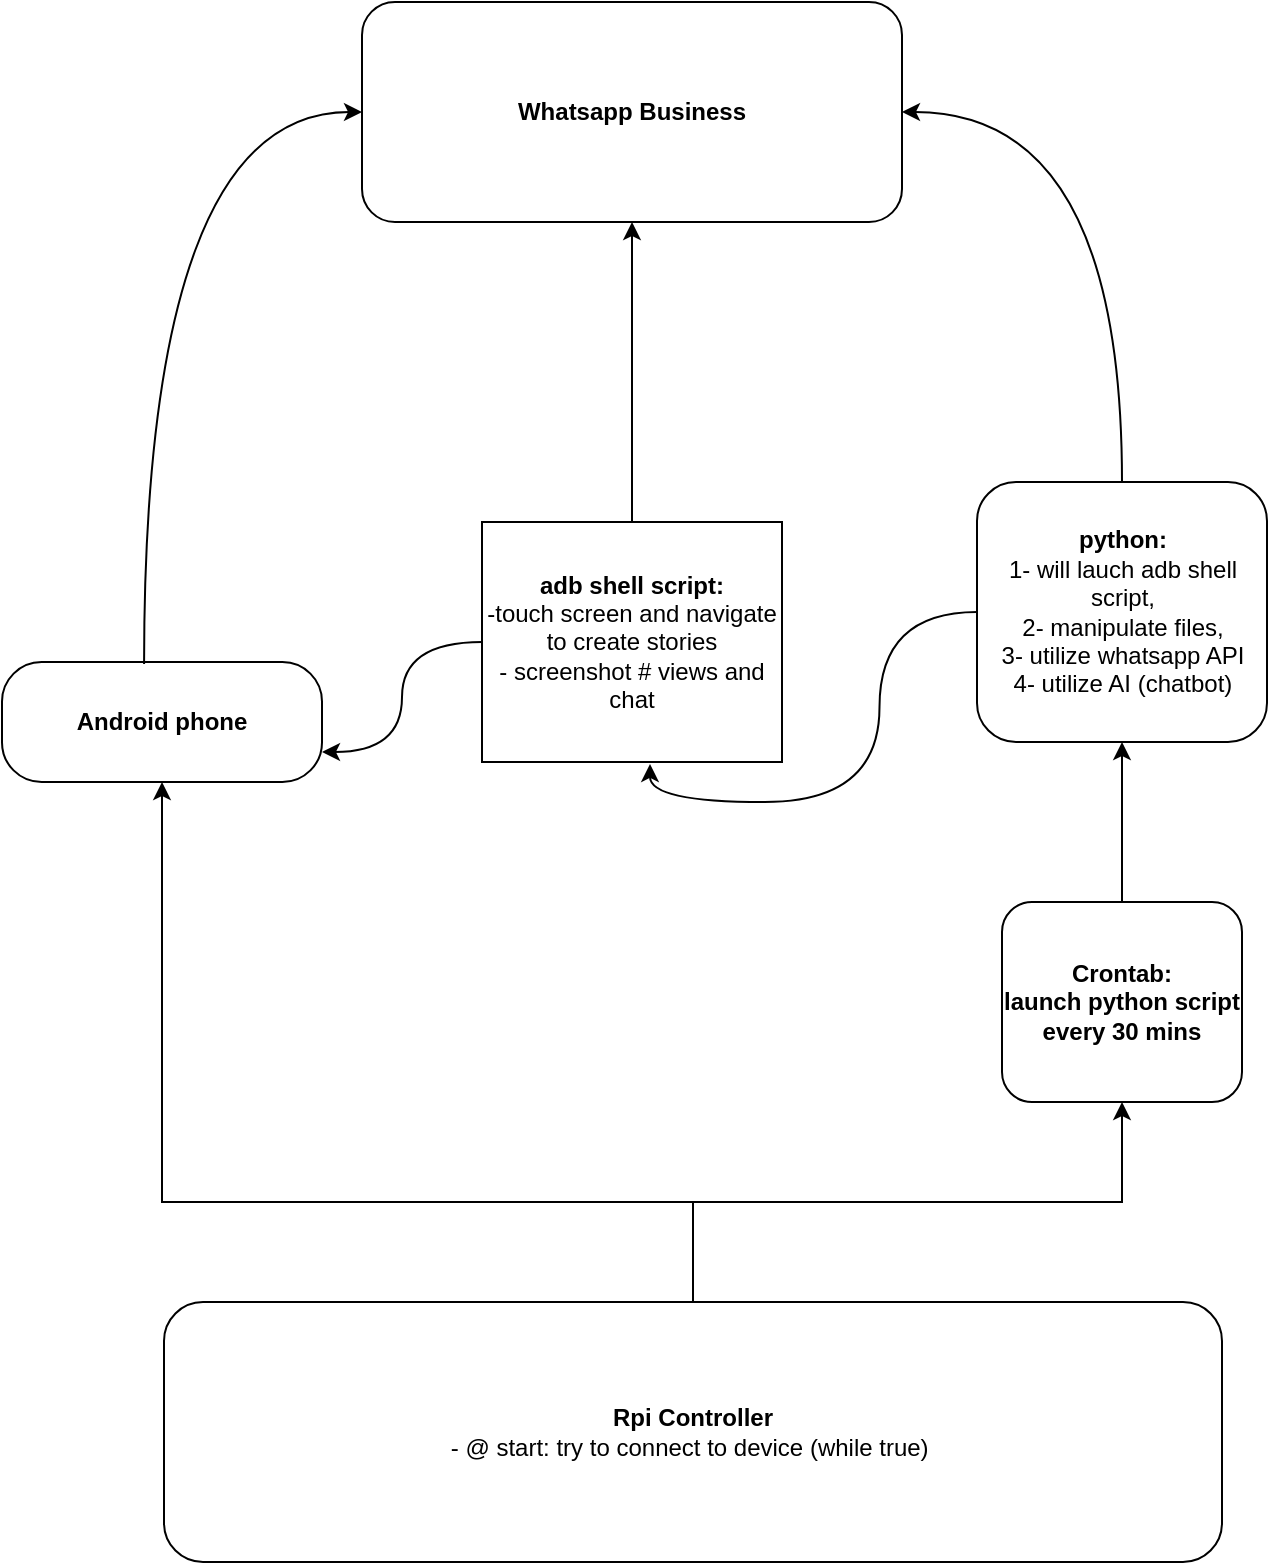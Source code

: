 <mxfile version="20.3.0" type="device" pages="3"><diagram id="fQzTnLMZr0oeQ_iGrPA_" name="lvl 0: Overview"><mxGraphModel dx="1870" dy="857" grid="1" gridSize="10" guides="1" tooltips="1" connect="1" arrows="1" fold="1" page="1" pageScale="1" pageWidth="850" pageHeight="1100" math="0" shadow="0"><root><mxCell id="0"/><mxCell id="1" parent="0"/><mxCell id="lvGuIVhpEG7LHq2Fy3bW-6" value="" style="edgeStyle=orthogonalEdgeStyle;rounded=0;orthogonalLoop=1;jettySize=auto;html=1;exitX=0.5;exitY=0;exitDx=0;exitDy=0;" parent="1" source="lvGuIVhpEG7LHq2Fy3bW-1" target="lvGuIVhpEG7LHq2Fy3bW-5" edge="1"><mxGeometry relative="1" as="geometry"><Array as="points"><mxPoint x="461" y="760"/><mxPoint x="195" y="760"/></Array></mxGeometry></mxCell><mxCell id="c8yaSzMgPAG63DoacE5f-1" style="edgeStyle=orthogonalEdgeStyle;rounded=0;orthogonalLoop=1;jettySize=auto;html=1;entryX=0.5;entryY=1;entryDx=0;entryDy=0;" parent="1" source="lvGuIVhpEG7LHq2Fy3bW-1" target="c8yaSzMgPAG63DoacE5f-2" edge="1"><mxGeometry relative="1" as="geometry"><mxPoint x="625" y="700" as="targetPoint"/></mxGeometry></mxCell><mxCell id="lvGuIVhpEG7LHq2Fy3bW-1" value="&lt;b&gt;Rpi Controller&lt;/b&gt;&lt;br&gt;- @ start: try to connect to device (while true)&amp;nbsp;" style="rounded=1;whiteSpace=wrap;html=1;" parent="1" vertex="1"><mxGeometry x="196" y="810" width="529" height="130" as="geometry"/></mxCell><mxCell id="lvGuIVhpEG7LHq2Fy3bW-5" value="&lt;div&gt;&lt;b&gt;Android phone&lt;/b&gt;&lt;/div&gt;" style="rounded=1;whiteSpace=wrap;html=1;arcSize=33;" parent="1" vertex="1"><mxGeometry x="115" y="490" width="160" height="60" as="geometry"/></mxCell><mxCell id="lvGuIVhpEG7LHq2Fy3bW-8" value="&lt;b&gt;Whatsapp Business&lt;/b&gt;" style="rounded=1;whiteSpace=wrap;html=1;" parent="1" vertex="1"><mxGeometry x="295" y="160" width="270" height="110" as="geometry"/></mxCell><mxCell id="lvGuIVhpEG7LHq2Fy3bW-30" style="edgeStyle=orthogonalEdgeStyle;curved=1;orthogonalLoop=1;jettySize=auto;html=1;entryX=0.56;entryY=1.008;entryDx=0;entryDy=0;entryPerimeter=0;" parent="1" source="lvGuIVhpEG7LHq2Fy3bW-10" target="lvGuIVhpEG7LHq2Fy3bW-15" edge="1"><mxGeometry relative="1" as="geometry"/></mxCell><mxCell id="lvGuIVhpEG7LHq2Fy3bW-10" value="&lt;b&gt;python:&lt;/b&gt;&lt;br&gt;1- will lauch adb shell script, &lt;br&gt;2- manipulate files,&lt;br&gt;3- utilize whatsapp API&lt;br&gt;4- utilize AI (chatbot)" style="rounded=1;whiteSpace=wrap;html=1;" parent="1" vertex="1"><mxGeometry x="602.5" y="400" width="145" height="130" as="geometry"/></mxCell><mxCell id="lvGuIVhpEG7LHq2Fy3bW-34" style="edgeStyle=orthogonalEdgeStyle;curved=1;orthogonalLoop=1;jettySize=auto;html=1;entryX=0.5;entryY=1;entryDx=0;entryDy=0;" parent="1" source="lvGuIVhpEG7LHq2Fy3bW-15" target="lvGuIVhpEG7LHq2Fy3bW-8" edge="1"><mxGeometry relative="1" as="geometry"/></mxCell><mxCell id="lvGuIVhpEG7LHq2Fy3bW-35" style="edgeStyle=orthogonalEdgeStyle;curved=1;orthogonalLoop=1;jettySize=auto;html=1;entryX=1;entryY=0.75;entryDx=0;entryDy=0;" parent="1" source="lvGuIVhpEG7LHq2Fy3bW-15" target="lvGuIVhpEG7LHq2Fy3bW-5" edge="1"><mxGeometry relative="1" as="geometry"/></mxCell><mxCell id="lvGuIVhpEG7LHq2Fy3bW-15" value="&lt;b&gt;adb shell script:&lt;/b&gt;&lt;br&gt;-touch screen and navigate to create stories&lt;br&gt;- screenshot # views and chat" style="rounded=1;whiteSpace=wrap;html=1;arcSize=0;" parent="1" vertex="1"><mxGeometry x="355" y="420" width="150" height="120" as="geometry"/></mxCell><mxCell id="c8yaSzMgPAG63DoacE5f-3" style="edgeStyle=orthogonalEdgeStyle;rounded=0;orthogonalLoop=1;jettySize=auto;html=1;" parent="1" source="c8yaSzMgPAG63DoacE5f-2" target="lvGuIVhpEG7LHq2Fy3bW-10" edge="1"><mxGeometry relative="1" as="geometry"/></mxCell><mxCell id="c8yaSzMgPAG63DoacE5f-2" value="&lt;b&gt;Crontab:&lt;br&gt;launch python script every 30 mins&lt;br&gt;&lt;/b&gt;" style="rounded=1;whiteSpace=wrap;html=1;" parent="1" vertex="1"><mxGeometry x="615" y="610" width="120" height="100" as="geometry"/></mxCell><mxCell id="c8yaSzMgPAG63DoacE5f-6" style="edgeStyle=orthogonalEdgeStyle;curved=1;orthogonalLoop=1;jettySize=auto;html=1;exitX=0.444;exitY=0.017;exitDx=0;exitDy=0;exitPerimeter=0;entryX=0;entryY=0.5;entryDx=0;entryDy=0;" parent="1" source="lvGuIVhpEG7LHq2Fy3bW-5" target="lvGuIVhpEG7LHq2Fy3bW-8" edge="1"><mxGeometry relative="1" as="geometry"><mxPoint x="225" y="410" as="sourcePoint"/><mxPoint x="30" y="300" as="targetPoint"/></mxGeometry></mxCell><mxCell id="c8yaSzMgPAG63DoacE5f-7" style="edgeStyle=orthogonalEdgeStyle;curved=1;orthogonalLoop=1;jettySize=auto;html=1;exitX=0.5;exitY=0;exitDx=0;exitDy=0;entryX=1;entryY=0.5;entryDx=0;entryDy=0;" parent="1" source="lvGuIVhpEG7LHq2Fy3bW-10" target="lvGuIVhpEG7LHq2Fy3bW-8" edge="1"><mxGeometry relative="1" as="geometry"><mxPoint x="510.0" y="321.02" as="sourcePoint"/><mxPoint x="753.96" y="100" as="targetPoint"/></mxGeometry></mxCell></root></mxGraphModel></diagram><diagram id="JGDr9ynH4ZzEKs6SBJtl" name="lvl1: python modules"><mxGraphModel dx="1212" dy="1996" grid="1" gridSize="10" guides="1" tooltips="1" connect="1" arrows="1" fold="1" page="1" pageScale="1" pageWidth="850" pageHeight="1100" math="0" shadow="0"><root><mxCell id="0"/><mxCell id="1" parent="0"/><mxCell id="fF7c1uwyaYMLfli1pp5V-1" value="adb_controller&lt;br&gt;- launch adb scripts" style="rounded=1;whiteSpace=wrap;html=1;" parent="1" vertex="1"><mxGeometry y="310" width="145" height="120" as="geometry"/></mxCell><mxCell id="4CuNua832GrXlw8CGYYl-1" value="" style="edgeStyle=orthogonalEdgeStyle;rounded=0;orthogonalLoop=1;jettySize=auto;html=1;startArrow=none;" edge="1" parent="1" source="4CuNua832GrXlw8CGYYl-2" target="fF7c1uwyaYMLfli1pp5V-1"><mxGeometry relative="1" as="geometry"/></mxCell><mxCell id="fF7c1uwyaYMLfli1pp5V-2" value="main&lt;br&gt;-push media to android&lt;br&gt;- delete media from android&lt;br&gt;- retreive media from ftp server&lt;br&gt;- put used media in separate folder" style="rounded=1;whiteSpace=wrap;html=1;" parent="1" vertex="1"><mxGeometry x="240" y="310" width="175" height="120" as="geometry"/></mxCell><mxCell id="6palBcGFdfjY0Q5UdsOI-1" value="wha_api" style="rounded=1;whiteSpace=wrap;html=1;" vertex="1" parent="1"><mxGeometry x="510" y="320" width="150" height="110" as="geometry"/></mxCell><mxCell id="6palBcGFdfjY0Q5UdsOI-2" value="wha_chatbot" style="rounded=1;whiteSpace=wrap;html=1;" vertex="1" parent="1"><mxGeometry x="700" y="320" width="150" height="110" as="geometry"/></mxCell><mxCell id="6palBcGFdfjY0Q5UdsOI-4" style="edgeStyle=orthogonalEdgeStyle;rounded=0;orthogonalLoop=1;jettySize=auto;html=1;entryX=0.5;entryY=1;entryDx=0;entryDy=0;" edge="1" parent="1" source="6palBcGFdfjY0Q5UdsOI-3" target="fF7c1uwyaYMLfli1pp5V-1"><mxGeometry relative="1" as="geometry"/></mxCell><mxCell id="6palBcGFdfjY0Q5UdsOI-5" style="edgeStyle=orthogonalEdgeStyle;rounded=0;orthogonalLoop=1;jettySize=auto;html=1;" edge="1" parent="1" source="6palBcGFdfjY0Q5UdsOI-3" target="fF7c1uwyaYMLfli1pp5V-2"><mxGeometry relative="1" as="geometry"/></mxCell><mxCell id="6palBcGFdfjY0Q5UdsOI-6" style="edgeStyle=orthogonalEdgeStyle;rounded=0;orthogonalLoop=1;jettySize=auto;html=1;entryX=0.5;entryY=1;entryDx=0;entryDy=0;" edge="1" parent="1" source="6palBcGFdfjY0Q5UdsOI-3" target="6palBcGFdfjY0Q5UdsOI-1"><mxGeometry relative="1" as="geometry"/></mxCell><mxCell id="6palBcGFdfjY0Q5UdsOI-7" style="edgeStyle=orthogonalEdgeStyle;rounded=0;orthogonalLoop=1;jettySize=auto;html=1;entryX=0.5;entryY=1;entryDx=0;entryDy=0;" edge="1" parent="1" source="6palBcGFdfjY0Q5UdsOI-3" target="6palBcGFdfjY0Q5UdsOI-2"><mxGeometry relative="1" as="geometry"/></mxCell><mxCell id="6palBcGFdfjY0Q5UdsOI-3" value="Python" style="rounded=1;whiteSpace=wrap;html=1;" vertex="1" parent="1"><mxGeometry x="75" y="520" width="700" height="60" as="geometry"/></mxCell><mxCell id="4CuNua832GrXlw8CGYYl-2" value="call" style="text;html=1;align=center;verticalAlign=middle;resizable=0;points=[];autosize=1;strokeColor=none;fillColor=none;" vertex="1" parent="1"><mxGeometry x="170" y="355" width="40" height="30" as="geometry"/></mxCell><mxCell id="4CuNua832GrXlw8CGYYl-4" value="" style="edgeStyle=orthogonalEdgeStyle;rounded=0;orthogonalLoop=1;jettySize=auto;html=1;endArrow=none;" edge="1" parent="1" source="fF7c1uwyaYMLfli1pp5V-2" target="4CuNua832GrXlw8CGYYl-2"><mxGeometry relative="1" as="geometry"><mxPoint x="240" y="370" as="sourcePoint"/><mxPoint x="165" y="370" as="targetPoint"/></mxGeometry></mxCell></root></mxGraphModel></diagram><diagram id="ckQndBuQ4Vw3okKZTqqU" name="lvl2: main.py Objects"><mxGraphModel dx="-769" dy="816" grid="1" gridSize="10" guides="1" tooltips="1" connect="1" arrows="1" fold="1" page="1" pageScale="1" pageWidth="850" pageHeight="1100" math="0" shadow="0"><root><mxCell id="0"/><mxCell id="1" parent="0"/><mxCell id="VlSNu-U-qxhCqP0ixlTb-3" value="" style="edgeStyle=orthogonalEdgeStyle;rounded=0;orthogonalLoop=1;jettySize=auto;html=1;" edge="1" parent="1" source="bezERoTMW4D29uTn7quW-3" target="VlSNu-U-qxhCqP0ixlTb-2"><mxGeometry relative="1" as="geometry"/></mxCell><mxCell id="ZY0uuAL3DrjzumEzWNTJ-2" style="edgeStyle=orthogonalEdgeStyle;rounded=0;orthogonalLoop=1;jettySize=auto;html=1;entryX=0.5;entryY=1;entryDx=0;entryDy=0;" edge="1" parent="1" source="bezERoTMW4D29uTn7quW-3" target="JFi5sYndogImHQWY956a-1"><mxGeometry relative="1" as="geometry"/></mxCell><mxCell id="bezERoTMW4D29uTn7quW-3" value="main.py" style="rounded=1;whiteSpace=wrap;html=1;" vertex="1" parent="1"><mxGeometry x="2743" y="615" width="455" height="60" as="geometry"/></mxCell><mxCell id="VlSNu-U-qxhCqP0ixlTb-2" value="content_updater:&lt;br&gt;- update_content()" style="rounded=1;whiteSpace=wrap;html=1;" vertex="1" parent="1"><mxGeometry x="2743" y="445" width="160" height="90" as="geometry"/></mxCell><mxCell id="JFi5sYndogImHQWY956a-1" value="file_handler(adb_controller):&lt;br&gt;- push() #cp to android for adb to post and move to old/&amp;nbsp;&lt;br&gt;- clean() #deletes from phone&amp;nbsp;" style="rounded=1;whiteSpace=wrap;html=1;" vertex="1" parent="1"><mxGeometry x="3023" y="425" width="185" height="110" as="geometry"/></mxCell></root></mxGraphModel></diagram></mxfile>